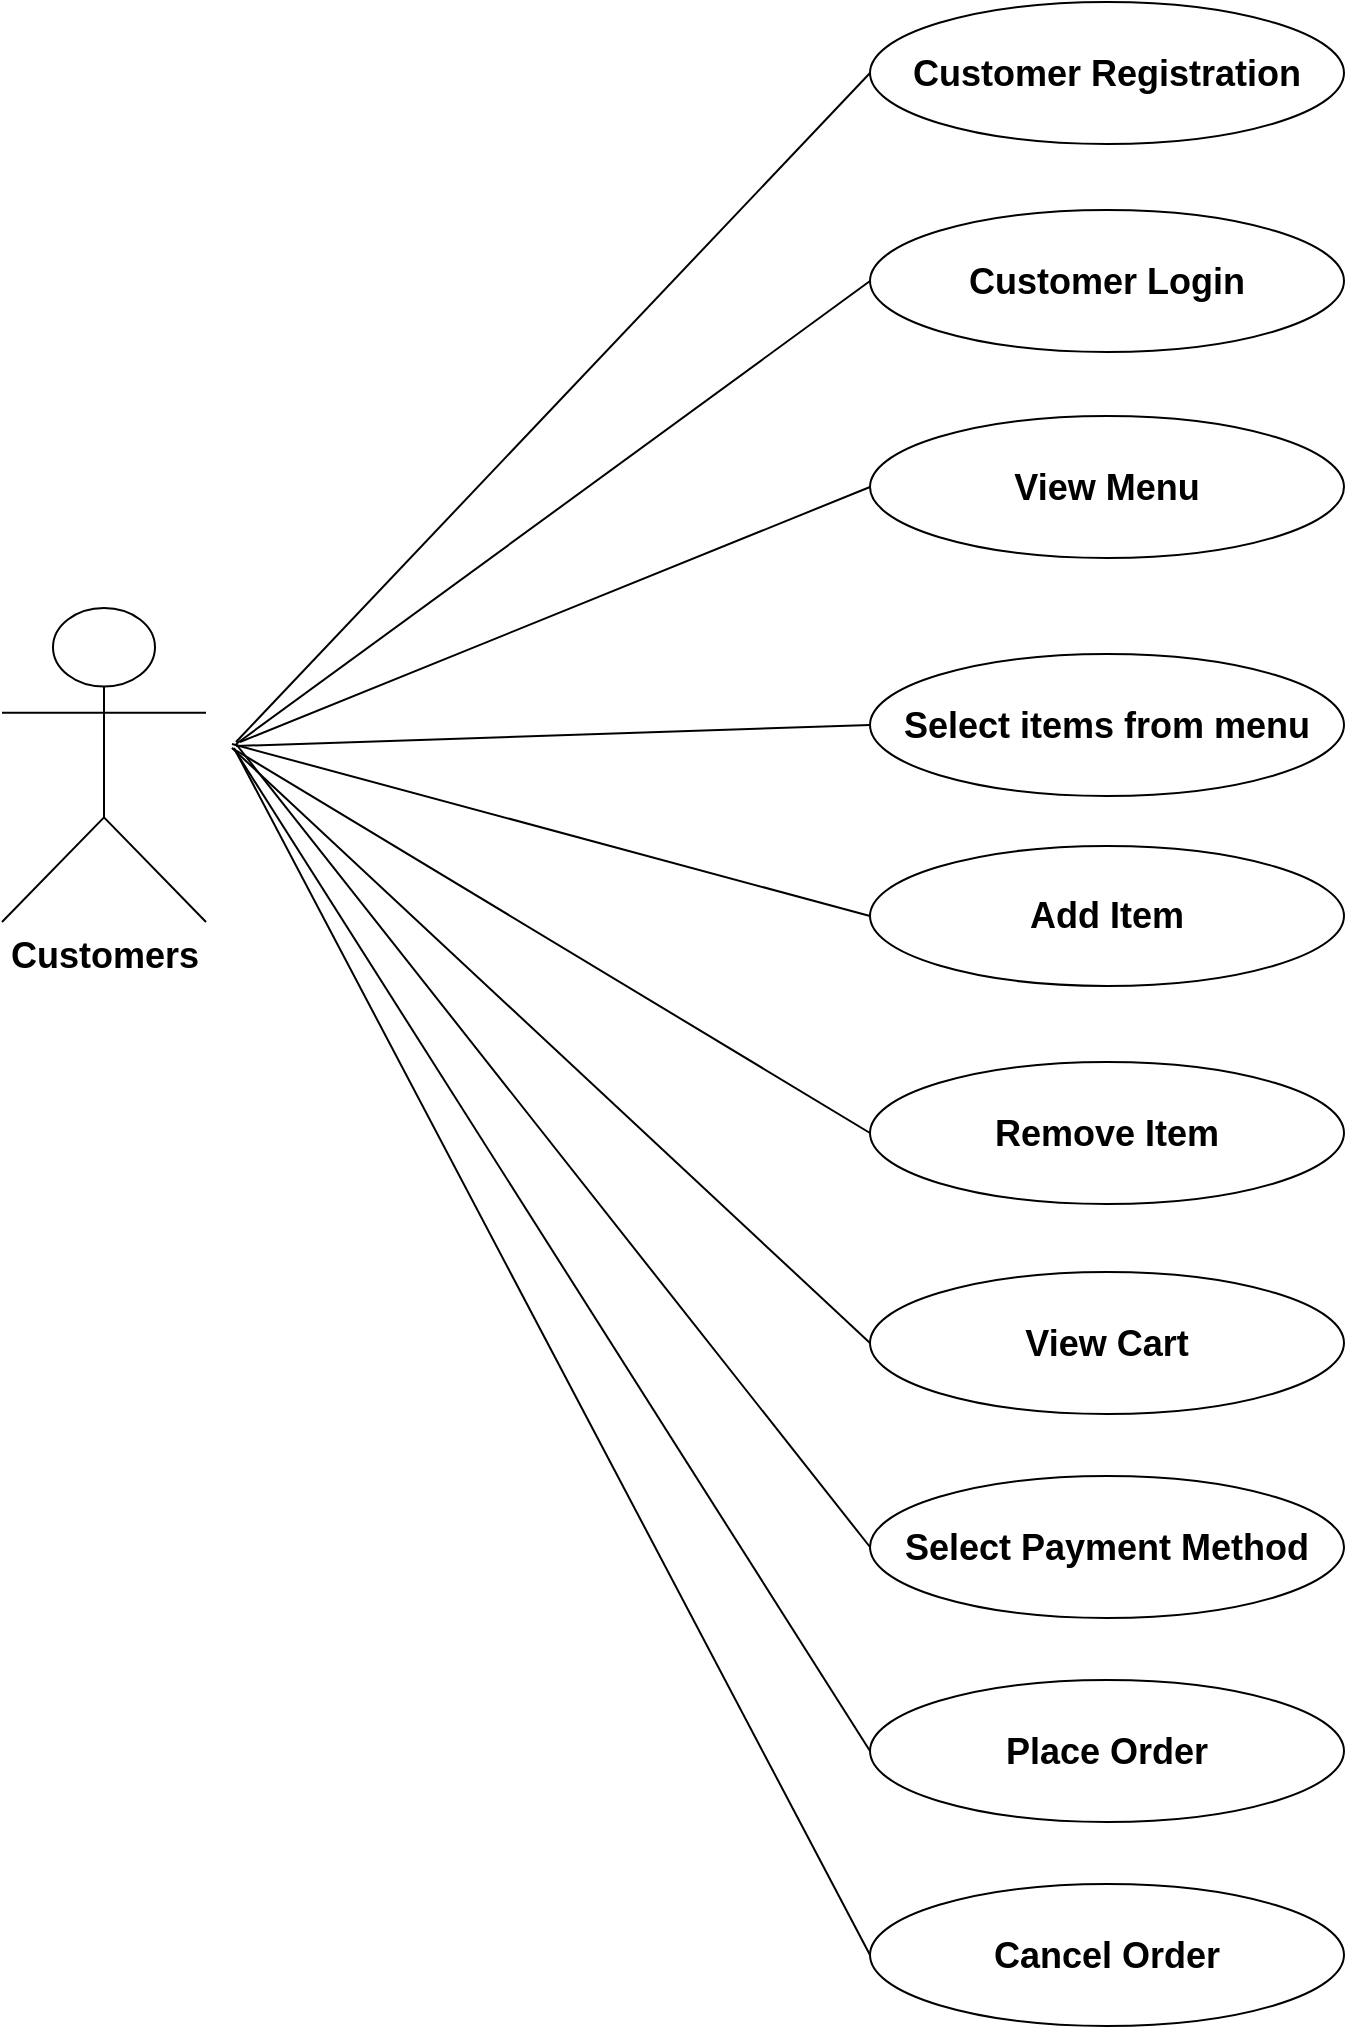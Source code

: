 <mxfile version="14.5.1" type="device" pages="4"><diagram id="c504ub6c2e9OrSDbTKAY" name="Page-1"><mxGraphModel dx="1896" dy="1096" grid="0" gridSize="10" guides="1" tooltips="1" connect="1" arrows="1" fold="1" page="1" pageScale="1" pageWidth="850" pageHeight="1100" math="0" shadow="0"><root><mxCell id="0"/><mxCell id="1" parent="0"/><mxCell id="bZgUB7Mcn8eTEvZgcAyc-1" value="&lt;b&gt;&lt;font style=&quot;font-size: 18px&quot;&gt;Customers&lt;/font&gt;&lt;/b&gt;" style="shape=umlActor;verticalLabelPosition=bottom;verticalAlign=top;html=1;outlineConnect=0;" parent="1" vertex="1"><mxGeometry x="41" y="330" width="102" height="157" as="geometry"/></mxCell><mxCell id="a5dKL7_Xl_L5GvkCvxRM-13" value="&lt;font style=&quot;font-size: 18px&quot;&gt;&lt;b&gt;Customer Registration&lt;/b&gt;&lt;/font&gt;" style="ellipse;whiteSpace=wrap;html=1;" parent="1" vertex="1"><mxGeometry x="475" y="27" width="237" height="71" as="geometry"/></mxCell><mxCell id="a5dKL7_Xl_L5GvkCvxRM-17" value="" style="endArrow=none;html=1;entryX=0;entryY=0.5;entryDx=0;entryDy=0;" parent="1" target="a5dKL7_Xl_L5GvkCvxRM-13" edge="1"><mxGeometry width="50" height="50" relative="1" as="geometry"><mxPoint x="158" y="397" as="sourcePoint"/><mxPoint x="450" y="97" as="targetPoint"/></mxGeometry></mxCell><mxCell id="a5dKL7_Xl_L5GvkCvxRM-20" value="&lt;b&gt;&lt;font style=&quot;font-size: 18px&quot;&gt;Customer Login&lt;/font&gt;&lt;/b&gt;" style="ellipse;whiteSpace=wrap;html=1;" parent="1" vertex="1"><mxGeometry x="475" y="131" width="237" height="71" as="geometry"/></mxCell><mxCell id="a5dKL7_Xl_L5GvkCvxRM-21" value="" style="endArrow=none;html=1;entryX=0;entryY=0.5;entryDx=0;entryDy=0;" parent="1" target="a5dKL7_Xl_L5GvkCvxRM-20" edge="1"><mxGeometry width="50" height="50" relative="1" as="geometry"><mxPoint x="158" y="398" as="sourcePoint"/><mxPoint x="425" y="510" as="targetPoint"/></mxGeometry></mxCell><mxCell id="a5dKL7_Xl_L5GvkCvxRM-22" value="&lt;span style=&quot;font-size: 18px&quot;&gt;&lt;b&gt;View Menu&lt;/b&gt;&lt;/span&gt;" style="ellipse;whiteSpace=wrap;html=1;" parent="1" vertex="1"><mxGeometry x="475" y="234" width="237" height="71" as="geometry"/></mxCell><mxCell id="a5dKL7_Xl_L5GvkCvxRM-23" value="" style="endArrow=none;html=1;entryX=0;entryY=0.5;entryDx=0;entryDy=0;" parent="1" target="a5dKL7_Xl_L5GvkCvxRM-22" edge="1"><mxGeometry width="50" height="50" relative="1" as="geometry"><mxPoint x="160" y="397" as="sourcePoint"/><mxPoint x="425" y="510" as="targetPoint"/></mxGeometry></mxCell><mxCell id="a5dKL7_Xl_L5GvkCvxRM-24" value="&lt;span style=&quot;font-size: 18px&quot;&gt;&lt;b&gt;Select items from menu&lt;/b&gt;&lt;/span&gt;" style="ellipse;whiteSpace=wrap;html=1;" parent="1" vertex="1"><mxGeometry x="475" y="353" width="237" height="71" as="geometry"/></mxCell><mxCell id="a5dKL7_Xl_L5GvkCvxRM-27" value="" style="endArrow=none;html=1;entryX=0;entryY=0.5;entryDx=0;entryDy=0;" parent="1" target="a5dKL7_Xl_L5GvkCvxRM-24" edge="1"><mxGeometry width="50" height="50" relative="1" as="geometry"><mxPoint x="158" y="399" as="sourcePoint"/><mxPoint x="425" y="510" as="targetPoint"/></mxGeometry></mxCell><mxCell id="a5dKL7_Xl_L5GvkCvxRM-28" value="&lt;span style=&quot;font-size: 18px&quot;&gt;&lt;b&gt;Add Item&lt;/b&gt;&lt;/span&gt;" style="ellipse;whiteSpace=wrap;html=1;" parent="1" vertex="1"><mxGeometry x="475" y="449" width="237" height="70" as="geometry"/></mxCell><mxCell id="a5dKL7_Xl_L5GvkCvxRM-29" value="" style="endArrow=none;html=1;entryX=0;entryY=0.5;entryDx=0;entryDy=0;" parent="1" target="a5dKL7_Xl_L5GvkCvxRM-28" edge="1"><mxGeometry width="50" height="50" relative="1" as="geometry"><mxPoint x="156" y="398" as="sourcePoint"/><mxPoint x="425" y="510" as="targetPoint"/></mxGeometry></mxCell><mxCell id="a5dKL7_Xl_L5GvkCvxRM-30" value="&lt;span style=&quot;font-size: 18px&quot;&gt;&lt;b&gt;Remove Item&lt;/b&gt;&lt;/span&gt;" style="ellipse;whiteSpace=wrap;html=1;" parent="1" vertex="1"><mxGeometry x="475" y="557" width="237" height="71" as="geometry"/></mxCell><mxCell id="a5dKL7_Xl_L5GvkCvxRM-31" value="" style="endArrow=none;html=1;entryX=0;entryY=0.5;entryDx=0;entryDy=0;" parent="1" target="a5dKL7_Xl_L5GvkCvxRM-30" edge="1"><mxGeometry width="50" height="50" relative="1" as="geometry"><mxPoint x="156" y="400" as="sourcePoint"/><mxPoint x="380" y="540" as="targetPoint"/></mxGeometry></mxCell><mxCell id="a5dKL7_Xl_L5GvkCvxRM-32" value="&lt;span style=&quot;font-size: 18px&quot;&gt;&lt;b&gt;View Cart&lt;/b&gt;&lt;/span&gt;" style="ellipse;whiteSpace=wrap;html=1;" parent="1" vertex="1"><mxGeometry x="475" y="662" width="237" height="71" as="geometry"/></mxCell><mxCell id="a5dKL7_Xl_L5GvkCvxRM-33" value="" style="endArrow=none;html=1;entryX=0;entryY=0.5;entryDx=0;entryDy=0;" parent="1" target="a5dKL7_Xl_L5GvkCvxRM-32" edge="1"><mxGeometry width="50" height="50" relative="1" as="geometry"><mxPoint x="156" y="400" as="sourcePoint"/><mxPoint x="425" y="510" as="targetPoint"/></mxGeometry></mxCell><mxCell id="a5dKL7_Xl_L5GvkCvxRM-34" value="&lt;span style=&quot;font-size: 18px&quot;&gt;&lt;b&gt;Select Payment Method&lt;/b&gt;&lt;/span&gt;" style="ellipse;whiteSpace=wrap;html=1;" parent="1" vertex="1"><mxGeometry x="475" y="764" width="237" height="71" as="geometry"/></mxCell><mxCell id="a5dKL7_Xl_L5GvkCvxRM-35" value="" style="endArrow=none;html=1;entryX=0;entryY=0.5;entryDx=0;entryDy=0;" parent="1" target="a5dKL7_Xl_L5GvkCvxRM-34" edge="1"><mxGeometry width="50" height="50" relative="1" as="geometry"><mxPoint x="158" y="398" as="sourcePoint"/><mxPoint x="425" y="510" as="targetPoint"/></mxGeometry></mxCell><mxCell id="a5dKL7_Xl_L5GvkCvxRM-36" value="&lt;span style=&quot;font-size: 18px&quot;&gt;&lt;b&gt;Place Order&lt;/b&gt;&lt;/span&gt;" style="ellipse;whiteSpace=wrap;html=1;" parent="1" vertex="1"><mxGeometry x="475" y="866" width="237" height="71" as="geometry"/></mxCell><mxCell id="a5dKL7_Xl_L5GvkCvxRM-37" value="" style="endArrow=none;html=1;entryX=0;entryY=0.5;entryDx=0;entryDy=0;" parent="1" target="a5dKL7_Xl_L5GvkCvxRM-36" edge="1"><mxGeometry width="50" height="50" relative="1" as="geometry"><mxPoint x="158" y="402" as="sourcePoint"/><mxPoint x="425" y="510" as="targetPoint"/></mxGeometry></mxCell><mxCell id="Me4kmWE8Nmn10HtczPIp-1" value="&lt;span style=&quot;font-size: 18px&quot;&gt;&lt;b&gt;Cancel Order&lt;/b&gt;&lt;/span&gt;" style="ellipse;whiteSpace=wrap;html=1;" vertex="1" parent="1"><mxGeometry x="475" y="968" width="237" height="71" as="geometry"/></mxCell><mxCell id="Me4kmWE8Nmn10HtczPIp-2" value="" style="endArrow=none;html=1;entryX=0;entryY=0.5;entryDx=0;entryDy=0;" edge="1" parent="1" target="Me4kmWE8Nmn10HtczPIp-1"><mxGeometry width="50" height="50" relative="1" as="geometry"><mxPoint x="157" y="400" as="sourcePoint"/><mxPoint x="449" y="535" as="targetPoint"/></mxGeometry></mxCell></root></mxGraphModel></diagram><diagram id="J_9vr_3dIKfGapYFqwru" name="Page-2"><mxGraphModel dx="1896" dy="1096" grid="0" gridSize="10" guides="1" tooltips="1" connect="1" arrows="1" fold="1" page="1" pageScale="1" pageWidth="850" pageHeight="1100" math="0" shadow="0"><root><mxCell id="VS-y3BH4KPRo-XYM4Wp2-0"/><mxCell id="VS-y3BH4KPRo-XYM4Wp2-1" parent="VS-y3BH4KPRo-XYM4Wp2-0"/><mxCell id="P7Oi_5dKHHCdBfxYzVQA-0" value="&lt;b&gt;&lt;font style=&quot;font-size: 18px&quot;&gt;Restaurant Manager/Admin&lt;/font&gt;&lt;/b&gt;" style="shape=umlActor;verticalLabelPosition=bottom;verticalAlign=top;html=1;outlineConnect=0;" parent="VS-y3BH4KPRo-XYM4Wp2-1" vertex="1"><mxGeometry x="90" y="360" width="100" height="160" as="geometry"/></mxCell><mxCell id="4Ov_8m5x3SbzI-zaDxDk-0" value="&lt;b&gt;&lt;font style=&quot;font-size: 18px&quot;&gt;View Menu&lt;/font&gt;&lt;/b&gt;" style="ellipse;whiteSpace=wrap;html=1;" parent="VS-y3BH4KPRo-XYM4Wp2-1" vertex="1"><mxGeometry x="480" y="155" width="240" height="80" as="geometry"/></mxCell><mxCell id="LDpgUjGgOX0DHQj_t1-0-0" value="&lt;b&gt;&lt;font style=&quot;font-size: 18px&quot;&gt;Add Item to Menu&lt;/font&gt;&lt;/b&gt;" style="ellipse;whiteSpace=wrap;html=1;" vertex="1" parent="VS-y3BH4KPRo-XYM4Wp2-1"><mxGeometry x="480" y="287" width="240" height="80" as="geometry"/></mxCell><mxCell id="LDpgUjGgOX0DHQj_t1-0-1" value="&lt;b&gt;&lt;font style=&quot;font-size: 18px&quot;&gt;Delete item from Menu&lt;/font&gt;&lt;/b&gt;" style="ellipse;whiteSpace=wrap;html=1;" vertex="1" parent="VS-y3BH4KPRo-XYM4Wp2-1"><mxGeometry x="480" y="423" width="240" height="80" as="geometry"/></mxCell><mxCell id="LDpgUjGgOX0DHQj_t1-0-2" value="&lt;b&gt;&lt;font style=&quot;font-size: 18px&quot;&gt;Update food Price&lt;/font&gt;&lt;/b&gt;" style="ellipse;whiteSpace=wrap;html=1;" vertex="1" parent="VS-y3BH4KPRo-XYM4Wp2-1"><mxGeometry x="480" y="570" width="240" height="80" as="geometry"/></mxCell><mxCell id="E7gbqvzPhzcsXKM9jbT4-0" value="&lt;b&gt;&lt;font style=&quot;font-size: 18px&quot;&gt;Manage Delivery boy&lt;/font&gt;&lt;/b&gt;" style="ellipse;whiteSpace=wrap;html=1;" vertex="1" parent="VS-y3BH4KPRo-XYM4Wp2-1"><mxGeometry x="480" y="733" width="240" height="80" as="geometry"/></mxCell><mxCell id="E7gbqvzPhzcsXKM9jbT4-1" value="&lt;b&gt;&lt;font style=&quot;font-size: 18px&quot;&gt;View Transaction&lt;/font&gt;&lt;/b&gt;" style="ellipse;whiteSpace=wrap;html=1;" vertex="1" parent="VS-y3BH4KPRo-XYM4Wp2-1"><mxGeometry x="480" y="878" width="240" height="80" as="geometry"/></mxCell><mxCell id="E7gbqvzPhzcsXKM9jbT4-2" value="" style="endArrow=none;html=1;entryX=0;entryY=0.5;entryDx=0;entryDy=0;" edge="1" parent="VS-y3BH4KPRo-XYM4Wp2-1" target="4Ov_8m5x3SbzI-zaDxDk-0"><mxGeometry width="50" height="50" relative="1" as="geometry"><mxPoint x="220" y="430" as="sourcePoint"/><mxPoint x="450" y="530" as="targetPoint"/></mxGeometry></mxCell><mxCell id="E7gbqvzPhzcsXKM9jbT4-3" value="" style="endArrow=none;html=1;entryX=0;entryY=0.5;entryDx=0;entryDy=0;" edge="1" parent="VS-y3BH4KPRo-XYM4Wp2-1" target="LDpgUjGgOX0DHQj_t1-0-0"><mxGeometry width="50" height="50" relative="1" as="geometry"><mxPoint x="220" y="430" as="sourcePoint"/><mxPoint x="490" y="90" as="targetPoint"/></mxGeometry></mxCell><mxCell id="E7gbqvzPhzcsXKM9jbT4-4" value="" style="endArrow=none;html=1;entryX=0;entryY=0.5;entryDx=0;entryDy=0;" edge="1" parent="VS-y3BH4KPRo-XYM4Wp2-1" target="LDpgUjGgOX0DHQj_t1-0-1"><mxGeometry width="50" height="50" relative="1" as="geometry"><mxPoint x="220" y="430" as="sourcePoint"/><mxPoint x="490" y="230" as="targetPoint"/></mxGeometry></mxCell><mxCell id="E7gbqvzPhzcsXKM9jbT4-5" value="" style="endArrow=none;html=1;entryX=0;entryY=0.5;entryDx=0;entryDy=0;" edge="1" parent="VS-y3BH4KPRo-XYM4Wp2-1" target="LDpgUjGgOX0DHQj_t1-0-2"><mxGeometry width="50" height="50" relative="1" as="geometry"><mxPoint x="220" y="430" as="sourcePoint"/><mxPoint x="450" y="530" as="targetPoint"/></mxGeometry></mxCell><mxCell id="E7gbqvzPhzcsXKM9jbT4-6" value="" style="endArrow=none;html=1;entryX=0;entryY=0.5;entryDx=0;entryDy=0;" edge="1" parent="VS-y3BH4KPRo-XYM4Wp2-1" target="E7gbqvzPhzcsXKM9jbT4-0"><mxGeometry width="50" height="50" relative="1" as="geometry"><mxPoint x="220" y="430" as="sourcePoint"/><mxPoint x="450" y="530" as="targetPoint"/></mxGeometry></mxCell><mxCell id="E7gbqvzPhzcsXKM9jbT4-7" value="" style="endArrow=none;html=1;entryX=0;entryY=0.5;entryDx=0;entryDy=0;" edge="1" parent="VS-y3BH4KPRo-XYM4Wp2-1" target="E7gbqvzPhzcsXKM9jbT4-1"><mxGeometry width="50" height="50" relative="1" as="geometry"><mxPoint x="220" y="430" as="sourcePoint"/><mxPoint x="450" y="530" as="targetPoint"/></mxGeometry></mxCell><mxCell id="hkidFkBkBWd_OTubUu4q-0" value="&lt;span style=&quot;font-size: 18px&quot;&gt;&lt;b&gt;Registration and Login&lt;/b&gt;&lt;/span&gt;" style="ellipse;whiteSpace=wrap;html=1;" vertex="1" parent="VS-y3BH4KPRo-XYM4Wp2-1"><mxGeometry x="480" y="35" width="240" height="80" as="geometry"/></mxCell><mxCell id="hkidFkBkBWd_OTubUu4q-1" value="" style="endArrow=none;html=1;entryX=0;entryY=0.5;entryDx=0;entryDy=0;" edge="1" parent="VS-y3BH4KPRo-XYM4Wp2-1" target="hkidFkBkBWd_OTubUu4q-0"><mxGeometry width="50" height="50" relative="1" as="geometry"><mxPoint x="221" y="432" as="sourcePoint"/><mxPoint x="449" y="531" as="targetPoint"/></mxGeometry></mxCell></root></mxGraphModel></diagram><diagram id="NdRol61Iq7JHPDxqn2D2" name="Page-3"><mxGraphModel dx="1896" dy="1096" grid="0" gridSize="10" guides="1" tooltips="1" connect="1" arrows="1" fold="1" page="1" pageScale="1" pageWidth="850" pageHeight="1100" math="0" shadow="0"><root><mxCell id="GV9l97PkfvPphZvXy7Nz-0"/><mxCell id="GV9l97PkfvPphZvXy7Nz-1" parent="GV9l97PkfvPphZvXy7Nz-0"/><mxCell id="GV9l97PkfvPphZvXy7Nz-2" value="&lt;b&gt;&lt;font style=&quot;font-size: 18px&quot;&gt;Restaurant Employee&lt;/font&gt;&lt;/b&gt;" style="shape=umlActor;verticalLabelPosition=bottom;verticalAlign=top;html=1;outlineConnect=0;" vertex="1" parent="GV9l97PkfvPphZvXy7Nz-1"><mxGeometry x="100" y="390" width="100" height="150" as="geometry"/></mxCell><mxCell id="IRxbnpYmGsQJXxURnjTk-0" value="&lt;b&gt;&lt;font style=&quot;font-size: 18px&quot;&gt;View Menu&lt;/font&gt;&lt;/b&gt;" style="ellipse;whiteSpace=wrap;html=1;" vertex="1" parent="GV9l97PkfvPphZvXy7Nz-1"><mxGeometry x="500" y="100" width="240" height="80" as="geometry"/></mxCell><mxCell id="6otVPOI2PyyG9IaxoFhi-0" value="&lt;b&gt;&lt;font style=&quot;font-size: 18px&quot;&gt;Receive Order&lt;/font&gt;&lt;/b&gt;" style="ellipse;whiteSpace=wrap;html=1;" vertex="1" parent="GV9l97PkfvPphZvXy7Nz-1"><mxGeometry x="500" y="270" width="240" height="80" as="geometry"/></mxCell><mxCell id="6otVPOI2PyyG9IaxoFhi-1" value="&lt;b&gt;&lt;font style=&quot;font-size: 18px&quot;&gt;Confirm Order&lt;/font&gt;&lt;/b&gt;" style="ellipse;whiteSpace=wrap;html=1;" vertex="1" parent="GV9l97PkfvPphZvXy7Nz-1"><mxGeometry x="500" y="450" width="240" height="80" as="geometry"/></mxCell><mxCell id="BQ9w2ENlqn-ZFUD6jAB0-0" value="&lt;b&gt;&lt;font style=&quot;font-size: 18px&quot;&gt;Send Notification for Ready Order&lt;/font&gt;&lt;/b&gt;" style="ellipse;whiteSpace=wrap;html=1;" vertex="1" parent="GV9l97PkfvPphZvXy7Nz-1"><mxGeometry x="490" y="650" width="260" height="100" as="geometry"/></mxCell><mxCell id="pGcEl0leDkDqmQ7PCwff-0" value="" style="endArrow=none;html=1;entryX=0;entryY=0.5;entryDx=0;entryDy=0;" edge="1" parent="GV9l97PkfvPphZvXy7Nz-1" target="IRxbnpYmGsQJXxURnjTk-0"><mxGeometry width="50" height="50" relative="1" as="geometry"><mxPoint x="230" y="470" as="sourcePoint"/><mxPoint x="450" y="520" as="targetPoint"/></mxGeometry></mxCell><mxCell id="pGcEl0leDkDqmQ7PCwff-1" value="" style="endArrow=none;html=1;entryX=0;entryY=0.5;entryDx=0;entryDy=0;" edge="1" parent="GV9l97PkfvPphZvXy7Nz-1" target="6otVPOI2PyyG9IaxoFhi-0"><mxGeometry width="50" height="50" relative="1" as="geometry"><mxPoint x="230" y="470" as="sourcePoint"/><mxPoint x="450" y="520" as="targetPoint"/></mxGeometry></mxCell><mxCell id="pGcEl0leDkDqmQ7PCwff-2" value="" style="endArrow=none;html=1;entryX=0;entryY=0.5;entryDx=0;entryDy=0;" edge="1" parent="GV9l97PkfvPphZvXy7Nz-1" target="6otVPOI2PyyG9IaxoFhi-1"><mxGeometry width="50" height="50" relative="1" as="geometry"><mxPoint x="230" y="470" as="sourcePoint"/><mxPoint x="450" y="520" as="targetPoint"/></mxGeometry></mxCell><mxCell id="pGcEl0leDkDqmQ7PCwff-3" value="" style="endArrow=none;html=1;entryX=0;entryY=0.5;entryDx=0;entryDy=0;" edge="1" parent="GV9l97PkfvPphZvXy7Nz-1" target="BQ9w2ENlqn-ZFUD6jAB0-0"><mxGeometry width="50" height="50" relative="1" as="geometry"><mxPoint x="230" y="470" as="sourcePoint"/><mxPoint x="450" y="520" as="targetPoint"/></mxGeometry></mxCell></root></mxGraphModel></diagram><diagram id="dZAwToj3c71H5zvgZP3_" name="Page-4"><mxGraphModel dx="1896" dy="1096" grid="0" gridSize="10" guides="1" tooltips="1" connect="1" arrows="1" fold="1" page="1" pageScale="1" pageWidth="850" pageHeight="1100" math="0" shadow="0"><root><mxCell id="gIA_TR7vsstjPVPsVePw-0"/><mxCell id="gIA_TR7vsstjPVPsVePw-1" parent="gIA_TR7vsstjPVPsVePw-0"/><mxCell id="gIA_TR7vsstjPVPsVePw-2" value="&lt;b&gt;&lt;font style=&quot;font-size: 18px&quot;&gt;Delivery Boy&lt;/font&gt;&lt;/b&gt;" style="shape=umlActor;verticalLabelPosition=bottom;verticalAlign=top;html=1;outlineConnect=0;" vertex="1" parent="gIA_TR7vsstjPVPsVePw-1"><mxGeometry x="90" y="390" width="100" height="150" as="geometry"/></mxCell><mxCell id="oFpY-rIz1lJbnMIB4caK-0" value="&lt;b&gt;&lt;font style=&quot;font-size: 17px&quot;&gt;Send Notification when food is picked up&lt;/font&gt;&lt;/b&gt;" style="ellipse;whiteSpace=wrap;html=1;" vertex="1" parent="gIA_TR7vsstjPVPsVePw-1"><mxGeometry x="400" y="280" width="350" height="120" as="geometry"/></mxCell><mxCell id="bTrneWGxvo2rgm9OwE5k-0" value="&lt;span style=&quot;font-size: 17px&quot;&gt;&lt;b&gt;Confirm after delivery is done&lt;/b&gt;&lt;/span&gt;" style="ellipse;whiteSpace=wrap;html=1;" vertex="1" parent="gIA_TR7vsstjPVPsVePw-1"><mxGeometry x="400" y="540" width="350" height="120" as="geometry"/></mxCell><mxCell id="bTrneWGxvo2rgm9OwE5k-1" value="" style="endArrow=none;html=1;entryX=0;entryY=0.5;entryDx=0;entryDy=0;" edge="1" parent="gIA_TR7vsstjPVPsVePw-1" target="oFpY-rIz1lJbnMIB4caK-0"><mxGeometry width="50" height="50" relative="1" as="geometry"><mxPoint x="200" y="470" as="sourcePoint"/><mxPoint x="450" y="520" as="targetPoint"/></mxGeometry></mxCell><mxCell id="bTrneWGxvo2rgm9OwE5k-2" value="" style="endArrow=none;html=1;entryX=0;entryY=0.5;entryDx=0;entryDy=0;" edge="1" parent="gIA_TR7vsstjPVPsVePw-1" target="bTrneWGxvo2rgm9OwE5k-0"><mxGeometry width="50" height="50" relative="1" as="geometry"><mxPoint x="200" y="470" as="sourcePoint"/><mxPoint x="340" y="640" as="targetPoint"/></mxGeometry></mxCell></root></mxGraphModel></diagram></mxfile>